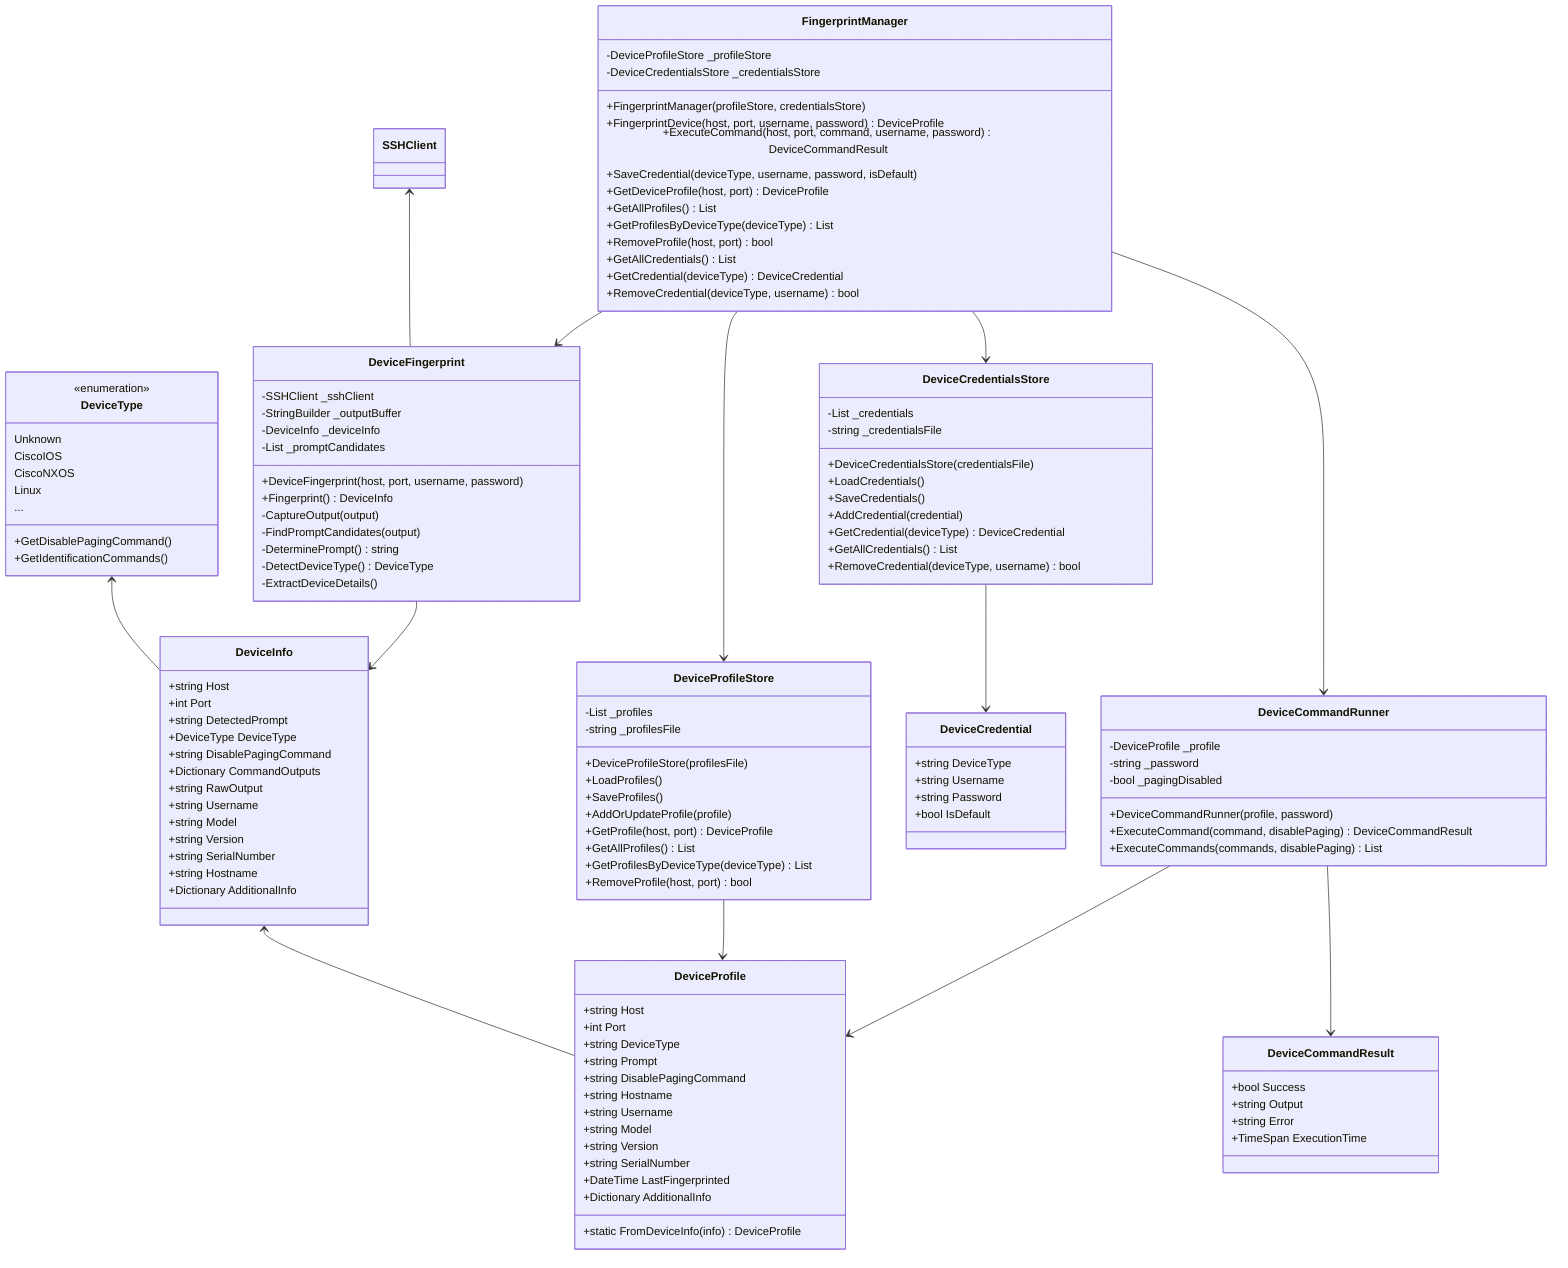 classDiagram
    class DeviceType {
        <<enumeration>>
        Unknown
        CiscoIOS
        CiscoNXOS
        Linux
        ...
        +GetDisablePagingCommand()
        +GetIdentificationCommands()
    }
    
    class DeviceInfo {
        +string Host
        +int Port
        +string DetectedPrompt
        +DeviceType DeviceType
        +string DisablePagingCommand
        +Dictionary CommandOutputs
        +string RawOutput
        +string Username
        +string Model
        +string Version
        +string SerialNumber
        +string Hostname
        +Dictionary AdditionalInfo
    }
    
    class DeviceFingerprint {
        -SSHClient _sshClient
        -StringBuilder _outputBuffer
        -DeviceInfo _deviceInfo
        -List _promptCandidates
        +DeviceFingerprint(host, port, username, password)
        +Fingerprint() DeviceInfo
        -CaptureOutput(output)
        -FindPromptCandidates(output)
        -DeterminePrompt() string
        -DetectDeviceType() DeviceType
        -ExtractDeviceDetails()
    }
    
    class DeviceProfile {
        +string Host
        +int Port
        +string DeviceType
        +string Prompt
        +string DisablePagingCommand
        +string Hostname
        +string Username
        +string Model
        +string Version
        +string SerialNumber
        +DateTime LastFingerprinted
        +Dictionary AdditionalInfo
        +static FromDeviceInfo(info) DeviceProfile
    }
    
    class DeviceProfileStore {
        -List _profiles
        -string _profilesFile
        +DeviceProfileStore(profilesFile)
        +LoadProfiles()
        +SaveProfiles()
        +AddOrUpdateProfile(profile)
        +GetProfile(host, port) DeviceProfile
        +GetAllProfiles() List
        +GetProfilesByDeviceType(deviceType) List
        +RemoveProfile(host, port) bool
    }
    
    class DeviceCredential {
        +string DeviceType
        +string Username
        +string Password
        +bool IsDefault
    }
    
    class DeviceCredentialsStore {
        -List _credentials
        -string _credentialsFile
        +DeviceCredentialsStore(credentialsFile)
        +LoadCredentials()
        +SaveCredentials()
        +AddCredential(credential)
        +GetCredential(deviceType) DeviceCredential
        +GetAllCredentials() List
        +RemoveCredential(deviceType, username) bool
    }
    
    class DeviceCommandResult {
        +bool Success
        +string Output
        +string Error
        +TimeSpan ExecutionTime
    }
    
    class DeviceCommandRunner {
        -DeviceProfile _profile
        -string _password
        -bool _pagingDisabled
        +DeviceCommandRunner(profile, password)
        +ExecuteCommand(command, disablePaging) DeviceCommandResult
        +ExecuteCommands(commands, disablePaging) List
    }
    
    class FingerprintManager {
        -DeviceProfileStore _profileStore
        -DeviceCredentialsStore _credentialsStore
        +FingerprintManager(profileStore, credentialsStore)
        +FingerprintDevice(host, port, username, password) DeviceProfile
        +ExecuteCommand(host, port, command, username, password) DeviceCommandResult
        +SaveCredential(deviceType, username, password, isDefault)
        +GetDeviceProfile(host, port) DeviceProfile
        +GetAllProfiles() List
        +GetProfilesByDeviceType(deviceType) List
        +RemoveProfile(host, port) bool
        +GetAllCredentials() List
        +GetCredential(deviceType) DeviceCredential
        +RemoveCredential(deviceType, username) bool
    }
    
    SSHClient <-- DeviceFingerprint
    DeviceType <-- DeviceInfo
    DeviceFingerprint --> DeviceInfo
    DeviceInfo <-- DeviceProfile
    DeviceProfileStore --> DeviceProfile
    DeviceCredentialsStore --> DeviceCredential
    FingerprintManager --> DeviceProfileStore
    FingerprintManager --> DeviceCredentialsStore
    FingerprintManager --> DeviceFingerprint
    DeviceCommandRunner --> DeviceProfile
    DeviceCommandRunner --> DeviceCommandResult
    FingerprintManager --> DeviceCommandRunner